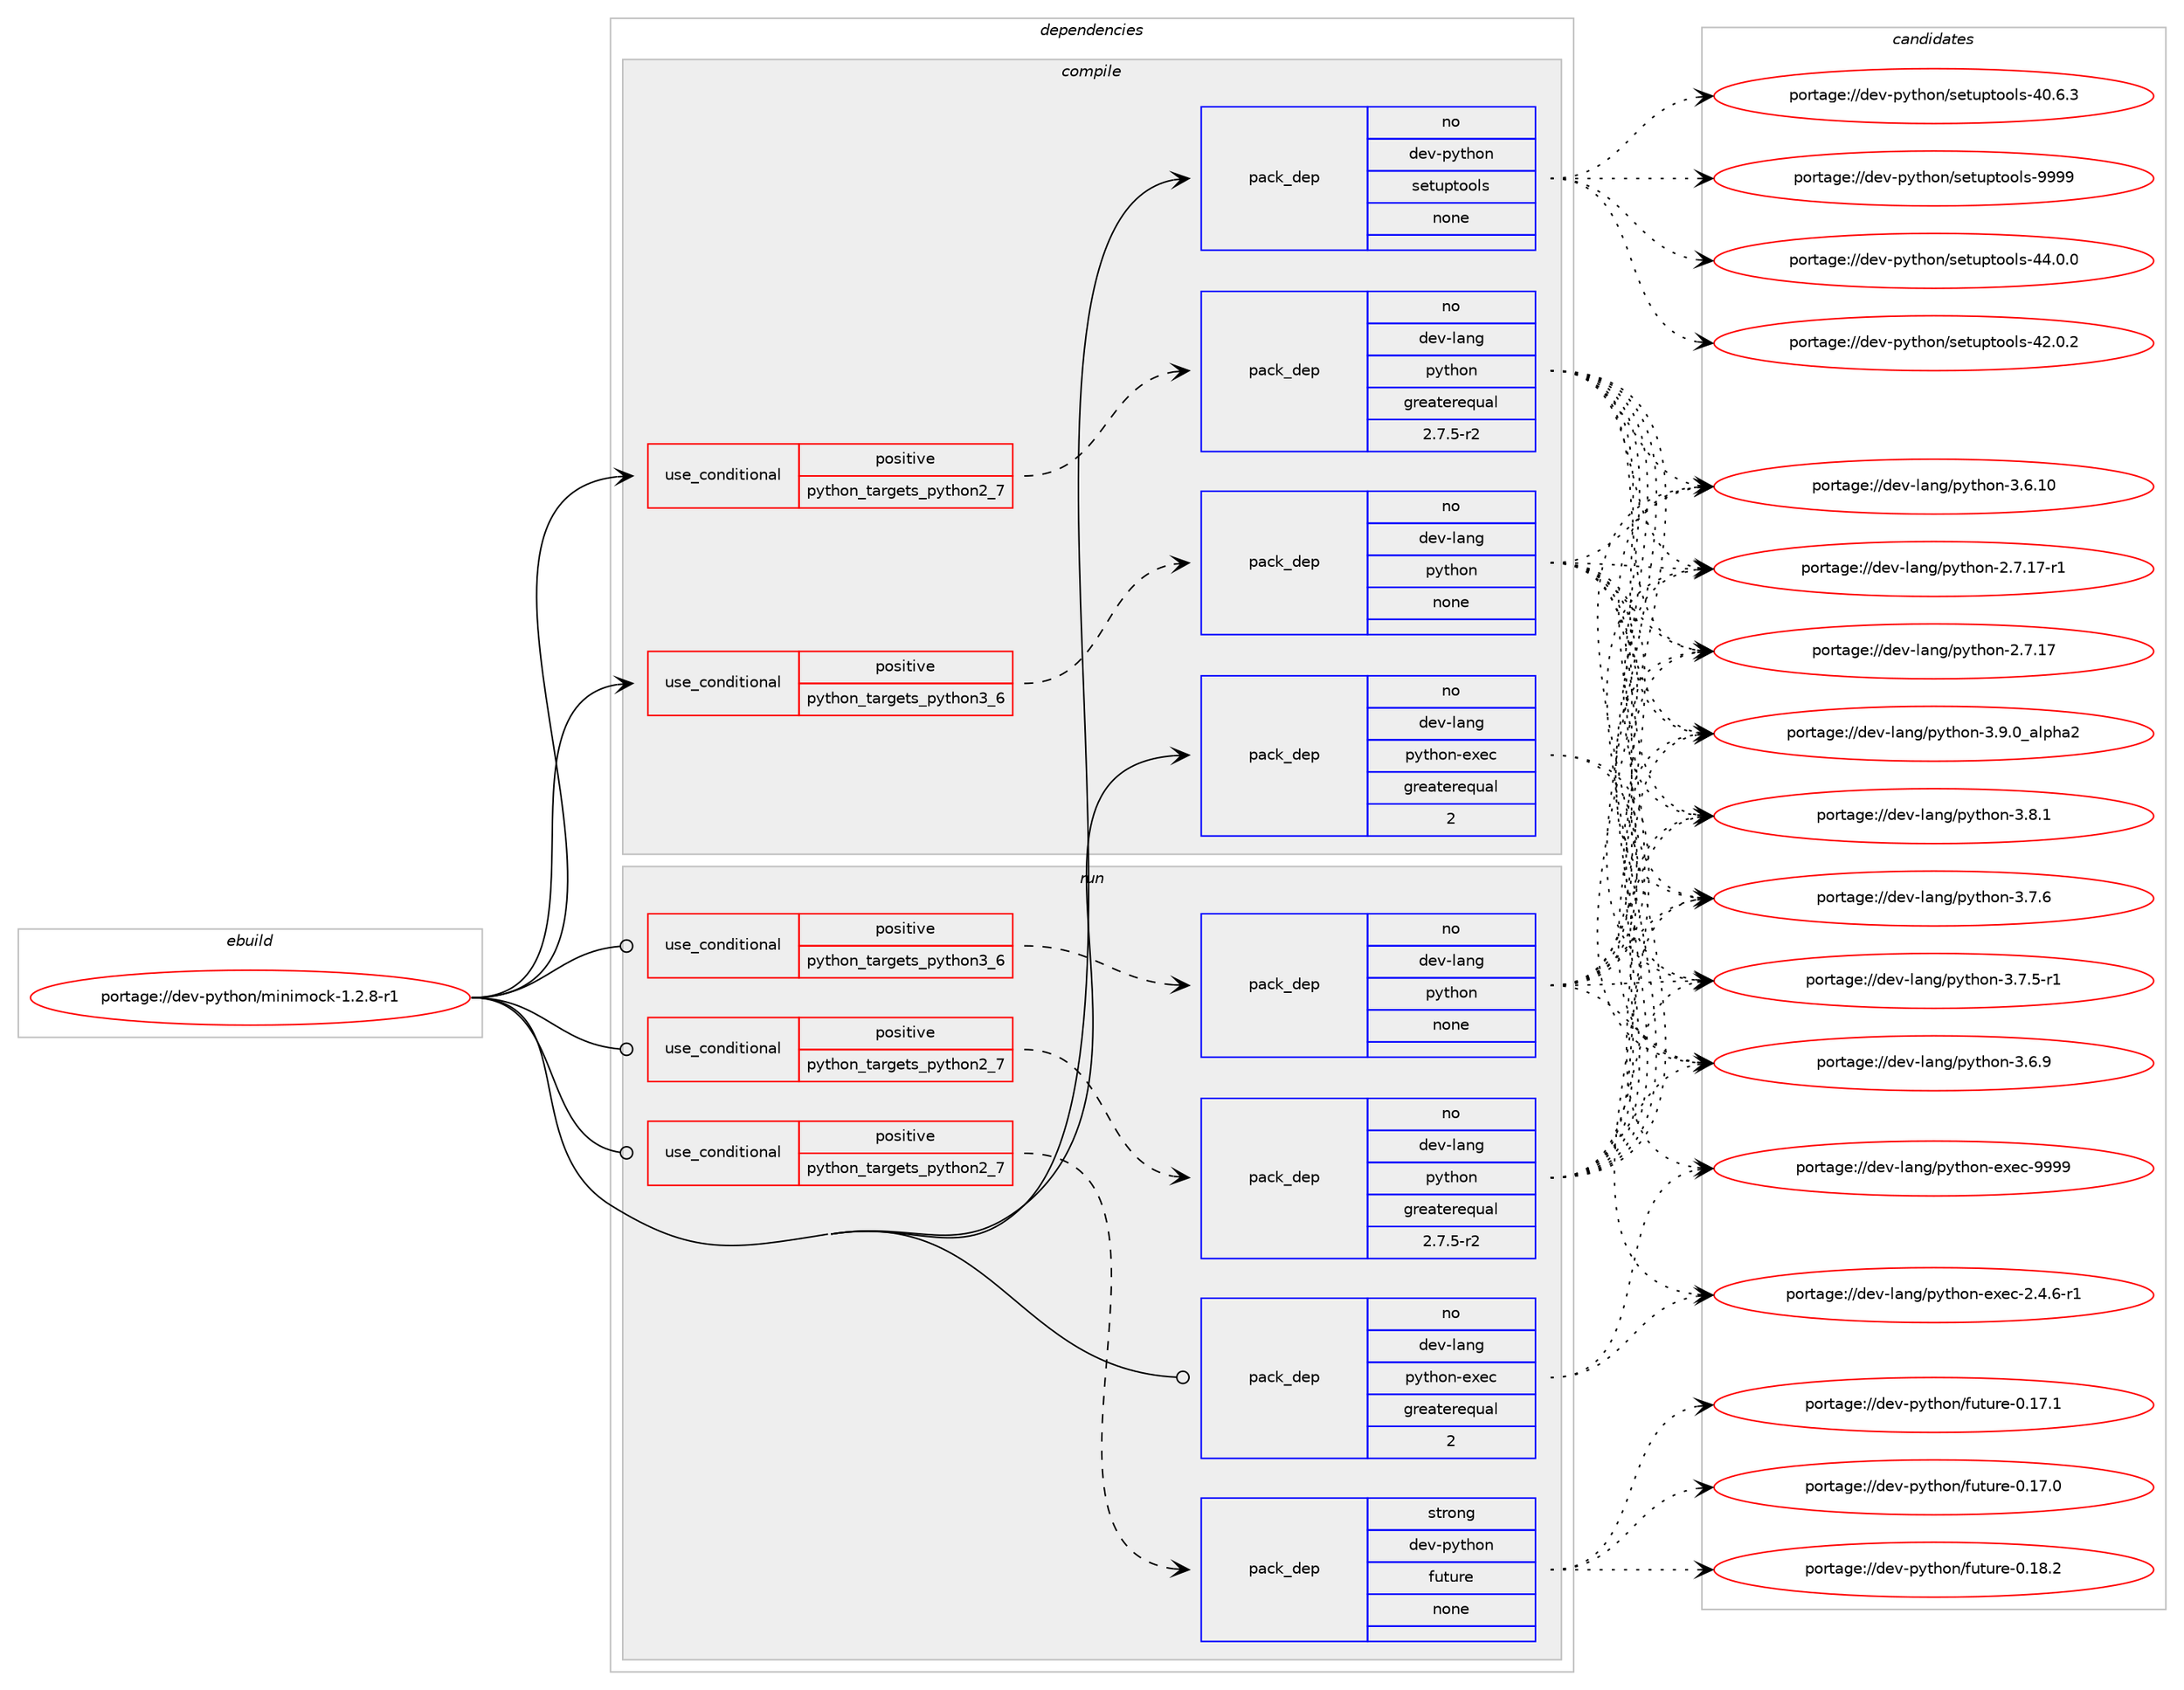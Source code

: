 digraph prolog {

# *************
# Graph options
# *************

newrank=true;
concentrate=true;
compound=true;
graph [rankdir=LR,fontname=Helvetica,fontsize=10,ranksep=1.5];#, ranksep=2.5, nodesep=0.2];
edge  [arrowhead=vee];
node  [fontname=Helvetica,fontsize=10];

# **********
# The ebuild
# **********

subgraph cluster_leftcol {
color=gray;
label=<<i>ebuild</i>>;
id [label="portage://dev-python/minimock-1.2.8-r1", color=red, width=4, href="../dev-python/minimock-1.2.8-r1.svg"];
}

# ****************
# The dependencies
# ****************

subgraph cluster_midcol {
color=gray;
label=<<i>dependencies</i>>;
subgraph cluster_compile {
fillcolor="#eeeeee";
style=filled;
label=<<i>compile</i>>;
subgraph cond112938 {
dependency450524 [label=<<TABLE BORDER="0" CELLBORDER="1" CELLSPACING="0" CELLPADDING="4"><TR><TD ROWSPAN="3" CELLPADDING="10">use_conditional</TD></TR><TR><TD>positive</TD></TR><TR><TD>python_targets_python2_7</TD></TR></TABLE>>, shape=none, color=red];
subgraph pack332606 {
dependency450525 [label=<<TABLE BORDER="0" CELLBORDER="1" CELLSPACING="0" CELLPADDING="4" WIDTH="220"><TR><TD ROWSPAN="6" CELLPADDING="30">pack_dep</TD></TR><TR><TD WIDTH="110">no</TD></TR><TR><TD>dev-lang</TD></TR><TR><TD>python</TD></TR><TR><TD>greaterequal</TD></TR><TR><TD>2.7.5-r2</TD></TR></TABLE>>, shape=none, color=blue];
}
dependency450524:e -> dependency450525:w [weight=20,style="dashed",arrowhead="vee"];
}
id:e -> dependency450524:w [weight=20,style="solid",arrowhead="vee"];
subgraph cond112939 {
dependency450526 [label=<<TABLE BORDER="0" CELLBORDER="1" CELLSPACING="0" CELLPADDING="4"><TR><TD ROWSPAN="3" CELLPADDING="10">use_conditional</TD></TR><TR><TD>positive</TD></TR><TR><TD>python_targets_python3_6</TD></TR></TABLE>>, shape=none, color=red];
subgraph pack332607 {
dependency450527 [label=<<TABLE BORDER="0" CELLBORDER="1" CELLSPACING="0" CELLPADDING="4" WIDTH="220"><TR><TD ROWSPAN="6" CELLPADDING="30">pack_dep</TD></TR><TR><TD WIDTH="110">no</TD></TR><TR><TD>dev-lang</TD></TR><TR><TD>python</TD></TR><TR><TD>none</TD></TR><TR><TD></TD></TR></TABLE>>, shape=none, color=blue];
}
dependency450526:e -> dependency450527:w [weight=20,style="dashed",arrowhead="vee"];
}
id:e -> dependency450526:w [weight=20,style="solid",arrowhead="vee"];
subgraph pack332608 {
dependency450528 [label=<<TABLE BORDER="0" CELLBORDER="1" CELLSPACING="0" CELLPADDING="4" WIDTH="220"><TR><TD ROWSPAN="6" CELLPADDING="30">pack_dep</TD></TR><TR><TD WIDTH="110">no</TD></TR><TR><TD>dev-lang</TD></TR><TR><TD>python-exec</TD></TR><TR><TD>greaterequal</TD></TR><TR><TD>2</TD></TR></TABLE>>, shape=none, color=blue];
}
id:e -> dependency450528:w [weight=20,style="solid",arrowhead="vee"];
subgraph pack332609 {
dependency450529 [label=<<TABLE BORDER="0" CELLBORDER="1" CELLSPACING="0" CELLPADDING="4" WIDTH="220"><TR><TD ROWSPAN="6" CELLPADDING="30">pack_dep</TD></TR><TR><TD WIDTH="110">no</TD></TR><TR><TD>dev-python</TD></TR><TR><TD>setuptools</TD></TR><TR><TD>none</TD></TR><TR><TD></TD></TR></TABLE>>, shape=none, color=blue];
}
id:e -> dependency450529:w [weight=20,style="solid",arrowhead="vee"];
}
subgraph cluster_compileandrun {
fillcolor="#eeeeee";
style=filled;
label=<<i>compile and run</i>>;
}
subgraph cluster_run {
fillcolor="#eeeeee";
style=filled;
label=<<i>run</i>>;
subgraph cond112940 {
dependency450530 [label=<<TABLE BORDER="0" CELLBORDER="1" CELLSPACING="0" CELLPADDING="4"><TR><TD ROWSPAN="3" CELLPADDING="10">use_conditional</TD></TR><TR><TD>positive</TD></TR><TR><TD>python_targets_python2_7</TD></TR></TABLE>>, shape=none, color=red];
subgraph pack332610 {
dependency450531 [label=<<TABLE BORDER="0" CELLBORDER="1" CELLSPACING="0" CELLPADDING="4" WIDTH="220"><TR><TD ROWSPAN="6" CELLPADDING="30">pack_dep</TD></TR><TR><TD WIDTH="110">no</TD></TR><TR><TD>dev-lang</TD></TR><TR><TD>python</TD></TR><TR><TD>greaterequal</TD></TR><TR><TD>2.7.5-r2</TD></TR></TABLE>>, shape=none, color=blue];
}
dependency450530:e -> dependency450531:w [weight=20,style="dashed",arrowhead="vee"];
}
id:e -> dependency450530:w [weight=20,style="solid",arrowhead="odot"];
subgraph cond112941 {
dependency450532 [label=<<TABLE BORDER="0" CELLBORDER="1" CELLSPACING="0" CELLPADDING="4"><TR><TD ROWSPAN="3" CELLPADDING="10">use_conditional</TD></TR><TR><TD>positive</TD></TR><TR><TD>python_targets_python2_7</TD></TR></TABLE>>, shape=none, color=red];
subgraph pack332611 {
dependency450533 [label=<<TABLE BORDER="0" CELLBORDER="1" CELLSPACING="0" CELLPADDING="4" WIDTH="220"><TR><TD ROWSPAN="6" CELLPADDING="30">pack_dep</TD></TR><TR><TD WIDTH="110">strong</TD></TR><TR><TD>dev-python</TD></TR><TR><TD>future</TD></TR><TR><TD>none</TD></TR><TR><TD></TD></TR></TABLE>>, shape=none, color=blue];
}
dependency450532:e -> dependency450533:w [weight=20,style="dashed",arrowhead="vee"];
}
id:e -> dependency450532:w [weight=20,style="solid",arrowhead="odot"];
subgraph cond112942 {
dependency450534 [label=<<TABLE BORDER="0" CELLBORDER="1" CELLSPACING="0" CELLPADDING="4"><TR><TD ROWSPAN="3" CELLPADDING="10">use_conditional</TD></TR><TR><TD>positive</TD></TR><TR><TD>python_targets_python3_6</TD></TR></TABLE>>, shape=none, color=red];
subgraph pack332612 {
dependency450535 [label=<<TABLE BORDER="0" CELLBORDER="1" CELLSPACING="0" CELLPADDING="4" WIDTH="220"><TR><TD ROWSPAN="6" CELLPADDING="30">pack_dep</TD></TR><TR><TD WIDTH="110">no</TD></TR><TR><TD>dev-lang</TD></TR><TR><TD>python</TD></TR><TR><TD>none</TD></TR><TR><TD></TD></TR></TABLE>>, shape=none, color=blue];
}
dependency450534:e -> dependency450535:w [weight=20,style="dashed",arrowhead="vee"];
}
id:e -> dependency450534:w [weight=20,style="solid",arrowhead="odot"];
subgraph pack332613 {
dependency450536 [label=<<TABLE BORDER="0" CELLBORDER="1" CELLSPACING="0" CELLPADDING="4" WIDTH="220"><TR><TD ROWSPAN="6" CELLPADDING="30">pack_dep</TD></TR><TR><TD WIDTH="110">no</TD></TR><TR><TD>dev-lang</TD></TR><TR><TD>python-exec</TD></TR><TR><TD>greaterequal</TD></TR><TR><TD>2</TD></TR></TABLE>>, shape=none, color=blue];
}
id:e -> dependency450536:w [weight=20,style="solid",arrowhead="odot"];
}
}

# **************
# The candidates
# **************

subgraph cluster_choices {
rank=same;
color=gray;
label=<<i>candidates</i>>;

subgraph choice332606 {
color=black;
nodesep=1;
choice10010111845108971101034711212111610411111045514657464895971081121049750 [label="portage://dev-lang/python-3.9.0_alpha2", color=red, width=4,href="../dev-lang/python-3.9.0_alpha2.svg"];
choice100101118451089711010347112121116104111110455146564649 [label="portage://dev-lang/python-3.8.1", color=red, width=4,href="../dev-lang/python-3.8.1.svg"];
choice100101118451089711010347112121116104111110455146554654 [label="portage://dev-lang/python-3.7.6", color=red, width=4,href="../dev-lang/python-3.7.6.svg"];
choice1001011184510897110103471121211161041111104551465546534511449 [label="portage://dev-lang/python-3.7.5-r1", color=red, width=4,href="../dev-lang/python-3.7.5-r1.svg"];
choice100101118451089711010347112121116104111110455146544657 [label="portage://dev-lang/python-3.6.9", color=red, width=4,href="../dev-lang/python-3.6.9.svg"];
choice10010111845108971101034711212111610411111045514654464948 [label="portage://dev-lang/python-3.6.10", color=red, width=4,href="../dev-lang/python-3.6.10.svg"];
choice100101118451089711010347112121116104111110455046554649554511449 [label="portage://dev-lang/python-2.7.17-r1", color=red, width=4,href="../dev-lang/python-2.7.17-r1.svg"];
choice10010111845108971101034711212111610411111045504655464955 [label="portage://dev-lang/python-2.7.17", color=red, width=4,href="../dev-lang/python-2.7.17.svg"];
dependency450525:e -> choice10010111845108971101034711212111610411111045514657464895971081121049750:w [style=dotted,weight="100"];
dependency450525:e -> choice100101118451089711010347112121116104111110455146564649:w [style=dotted,weight="100"];
dependency450525:e -> choice100101118451089711010347112121116104111110455146554654:w [style=dotted,weight="100"];
dependency450525:e -> choice1001011184510897110103471121211161041111104551465546534511449:w [style=dotted,weight="100"];
dependency450525:e -> choice100101118451089711010347112121116104111110455146544657:w [style=dotted,weight="100"];
dependency450525:e -> choice10010111845108971101034711212111610411111045514654464948:w [style=dotted,weight="100"];
dependency450525:e -> choice100101118451089711010347112121116104111110455046554649554511449:w [style=dotted,weight="100"];
dependency450525:e -> choice10010111845108971101034711212111610411111045504655464955:w [style=dotted,weight="100"];
}
subgraph choice332607 {
color=black;
nodesep=1;
choice10010111845108971101034711212111610411111045514657464895971081121049750 [label="portage://dev-lang/python-3.9.0_alpha2", color=red, width=4,href="../dev-lang/python-3.9.0_alpha2.svg"];
choice100101118451089711010347112121116104111110455146564649 [label="portage://dev-lang/python-3.8.1", color=red, width=4,href="../dev-lang/python-3.8.1.svg"];
choice100101118451089711010347112121116104111110455146554654 [label="portage://dev-lang/python-3.7.6", color=red, width=4,href="../dev-lang/python-3.7.6.svg"];
choice1001011184510897110103471121211161041111104551465546534511449 [label="portage://dev-lang/python-3.7.5-r1", color=red, width=4,href="../dev-lang/python-3.7.5-r1.svg"];
choice100101118451089711010347112121116104111110455146544657 [label="portage://dev-lang/python-3.6.9", color=red, width=4,href="../dev-lang/python-3.6.9.svg"];
choice10010111845108971101034711212111610411111045514654464948 [label="portage://dev-lang/python-3.6.10", color=red, width=4,href="../dev-lang/python-3.6.10.svg"];
choice100101118451089711010347112121116104111110455046554649554511449 [label="portage://dev-lang/python-2.7.17-r1", color=red, width=4,href="../dev-lang/python-2.7.17-r1.svg"];
choice10010111845108971101034711212111610411111045504655464955 [label="portage://dev-lang/python-2.7.17", color=red, width=4,href="../dev-lang/python-2.7.17.svg"];
dependency450527:e -> choice10010111845108971101034711212111610411111045514657464895971081121049750:w [style=dotted,weight="100"];
dependency450527:e -> choice100101118451089711010347112121116104111110455146564649:w [style=dotted,weight="100"];
dependency450527:e -> choice100101118451089711010347112121116104111110455146554654:w [style=dotted,weight="100"];
dependency450527:e -> choice1001011184510897110103471121211161041111104551465546534511449:w [style=dotted,weight="100"];
dependency450527:e -> choice100101118451089711010347112121116104111110455146544657:w [style=dotted,weight="100"];
dependency450527:e -> choice10010111845108971101034711212111610411111045514654464948:w [style=dotted,weight="100"];
dependency450527:e -> choice100101118451089711010347112121116104111110455046554649554511449:w [style=dotted,weight="100"];
dependency450527:e -> choice10010111845108971101034711212111610411111045504655464955:w [style=dotted,weight="100"];
}
subgraph choice332608 {
color=black;
nodesep=1;
choice10010111845108971101034711212111610411111045101120101994557575757 [label="portage://dev-lang/python-exec-9999", color=red, width=4,href="../dev-lang/python-exec-9999.svg"];
choice10010111845108971101034711212111610411111045101120101994550465246544511449 [label="portage://dev-lang/python-exec-2.4.6-r1", color=red, width=4,href="../dev-lang/python-exec-2.4.6-r1.svg"];
dependency450528:e -> choice10010111845108971101034711212111610411111045101120101994557575757:w [style=dotted,weight="100"];
dependency450528:e -> choice10010111845108971101034711212111610411111045101120101994550465246544511449:w [style=dotted,weight="100"];
}
subgraph choice332609 {
color=black;
nodesep=1;
choice10010111845112121116104111110471151011161171121161111111081154557575757 [label="portage://dev-python/setuptools-9999", color=red, width=4,href="../dev-python/setuptools-9999.svg"];
choice100101118451121211161041111104711510111611711211611111110811545525246484648 [label="portage://dev-python/setuptools-44.0.0", color=red, width=4,href="../dev-python/setuptools-44.0.0.svg"];
choice100101118451121211161041111104711510111611711211611111110811545525046484650 [label="portage://dev-python/setuptools-42.0.2", color=red, width=4,href="../dev-python/setuptools-42.0.2.svg"];
choice100101118451121211161041111104711510111611711211611111110811545524846544651 [label="portage://dev-python/setuptools-40.6.3", color=red, width=4,href="../dev-python/setuptools-40.6.3.svg"];
dependency450529:e -> choice10010111845112121116104111110471151011161171121161111111081154557575757:w [style=dotted,weight="100"];
dependency450529:e -> choice100101118451121211161041111104711510111611711211611111110811545525246484648:w [style=dotted,weight="100"];
dependency450529:e -> choice100101118451121211161041111104711510111611711211611111110811545525046484650:w [style=dotted,weight="100"];
dependency450529:e -> choice100101118451121211161041111104711510111611711211611111110811545524846544651:w [style=dotted,weight="100"];
}
subgraph choice332610 {
color=black;
nodesep=1;
choice10010111845108971101034711212111610411111045514657464895971081121049750 [label="portage://dev-lang/python-3.9.0_alpha2", color=red, width=4,href="../dev-lang/python-3.9.0_alpha2.svg"];
choice100101118451089711010347112121116104111110455146564649 [label="portage://dev-lang/python-3.8.1", color=red, width=4,href="../dev-lang/python-3.8.1.svg"];
choice100101118451089711010347112121116104111110455146554654 [label="portage://dev-lang/python-3.7.6", color=red, width=4,href="../dev-lang/python-3.7.6.svg"];
choice1001011184510897110103471121211161041111104551465546534511449 [label="portage://dev-lang/python-3.7.5-r1", color=red, width=4,href="../dev-lang/python-3.7.5-r1.svg"];
choice100101118451089711010347112121116104111110455146544657 [label="portage://dev-lang/python-3.6.9", color=red, width=4,href="../dev-lang/python-3.6.9.svg"];
choice10010111845108971101034711212111610411111045514654464948 [label="portage://dev-lang/python-3.6.10", color=red, width=4,href="../dev-lang/python-3.6.10.svg"];
choice100101118451089711010347112121116104111110455046554649554511449 [label="portage://dev-lang/python-2.7.17-r1", color=red, width=4,href="../dev-lang/python-2.7.17-r1.svg"];
choice10010111845108971101034711212111610411111045504655464955 [label="portage://dev-lang/python-2.7.17", color=red, width=4,href="../dev-lang/python-2.7.17.svg"];
dependency450531:e -> choice10010111845108971101034711212111610411111045514657464895971081121049750:w [style=dotted,weight="100"];
dependency450531:e -> choice100101118451089711010347112121116104111110455146564649:w [style=dotted,weight="100"];
dependency450531:e -> choice100101118451089711010347112121116104111110455146554654:w [style=dotted,weight="100"];
dependency450531:e -> choice1001011184510897110103471121211161041111104551465546534511449:w [style=dotted,weight="100"];
dependency450531:e -> choice100101118451089711010347112121116104111110455146544657:w [style=dotted,weight="100"];
dependency450531:e -> choice10010111845108971101034711212111610411111045514654464948:w [style=dotted,weight="100"];
dependency450531:e -> choice100101118451089711010347112121116104111110455046554649554511449:w [style=dotted,weight="100"];
dependency450531:e -> choice10010111845108971101034711212111610411111045504655464955:w [style=dotted,weight="100"];
}
subgraph choice332611 {
color=black;
nodesep=1;
choice100101118451121211161041111104710211711611711410145484649564650 [label="portage://dev-python/future-0.18.2", color=red, width=4,href="../dev-python/future-0.18.2.svg"];
choice100101118451121211161041111104710211711611711410145484649554649 [label="portage://dev-python/future-0.17.1", color=red, width=4,href="../dev-python/future-0.17.1.svg"];
choice100101118451121211161041111104710211711611711410145484649554648 [label="portage://dev-python/future-0.17.0", color=red, width=4,href="../dev-python/future-0.17.0.svg"];
dependency450533:e -> choice100101118451121211161041111104710211711611711410145484649564650:w [style=dotted,weight="100"];
dependency450533:e -> choice100101118451121211161041111104710211711611711410145484649554649:w [style=dotted,weight="100"];
dependency450533:e -> choice100101118451121211161041111104710211711611711410145484649554648:w [style=dotted,weight="100"];
}
subgraph choice332612 {
color=black;
nodesep=1;
choice10010111845108971101034711212111610411111045514657464895971081121049750 [label="portage://dev-lang/python-3.9.0_alpha2", color=red, width=4,href="../dev-lang/python-3.9.0_alpha2.svg"];
choice100101118451089711010347112121116104111110455146564649 [label="portage://dev-lang/python-3.8.1", color=red, width=4,href="../dev-lang/python-3.8.1.svg"];
choice100101118451089711010347112121116104111110455146554654 [label="portage://dev-lang/python-3.7.6", color=red, width=4,href="../dev-lang/python-3.7.6.svg"];
choice1001011184510897110103471121211161041111104551465546534511449 [label="portage://dev-lang/python-3.7.5-r1", color=red, width=4,href="../dev-lang/python-3.7.5-r1.svg"];
choice100101118451089711010347112121116104111110455146544657 [label="portage://dev-lang/python-3.6.9", color=red, width=4,href="../dev-lang/python-3.6.9.svg"];
choice10010111845108971101034711212111610411111045514654464948 [label="portage://dev-lang/python-3.6.10", color=red, width=4,href="../dev-lang/python-3.6.10.svg"];
choice100101118451089711010347112121116104111110455046554649554511449 [label="portage://dev-lang/python-2.7.17-r1", color=red, width=4,href="../dev-lang/python-2.7.17-r1.svg"];
choice10010111845108971101034711212111610411111045504655464955 [label="portage://dev-lang/python-2.7.17", color=red, width=4,href="../dev-lang/python-2.7.17.svg"];
dependency450535:e -> choice10010111845108971101034711212111610411111045514657464895971081121049750:w [style=dotted,weight="100"];
dependency450535:e -> choice100101118451089711010347112121116104111110455146564649:w [style=dotted,weight="100"];
dependency450535:e -> choice100101118451089711010347112121116104111110455146554654:w [style=dotted,weight="100"];
dependency450535:e -> choice1001011184510897110103471121211161041111104551465546534511449:w [style=dotted,weight="100"];
dependency450535:e -> choice100101118451089711010347112121116104111110455146544657:w [style=dotted,weight="100"];
dependency450535:e -> choice10010111845108971101034711212111610411111045514654464948:w [style=dotted,weight="100"];
dependency450535:e -> choice100101118451089711010347112121116104111110455046554649554511449:w [style=dotted,weight="100"];
dependency450535:e -> choice10010111845108971101034711212111610411111045504655464955:w [style=dotted,weight="100"];
}
subgraph choice332613 {
color=black;
nodesep=1;
choice10010111845108971101034711212111610411111045101120101994557575757 [label="portage://dev-lang/python-exec-9999", color=red, width=4,href="../dev-lang/python-exec-9999.svg"];
choice10010111845108971101034711212111610411111045101120101994550465246544511449 [label="portage://dev-lang/python-exec-2.4.6-r1", color=red, width=4,href="../dev-lang/python-exec-2.4.6-r1.svg"];
dependency450536:e -> choice10010111845108971101034711212111610411111045101120101994557575757:w [style=dotted,weight="100"];
dependency450536:e -> choice10010111845108971101034711212111610411111045101120101994550465246544511449:w [style=dotted,weight="100"];
}
}

}
